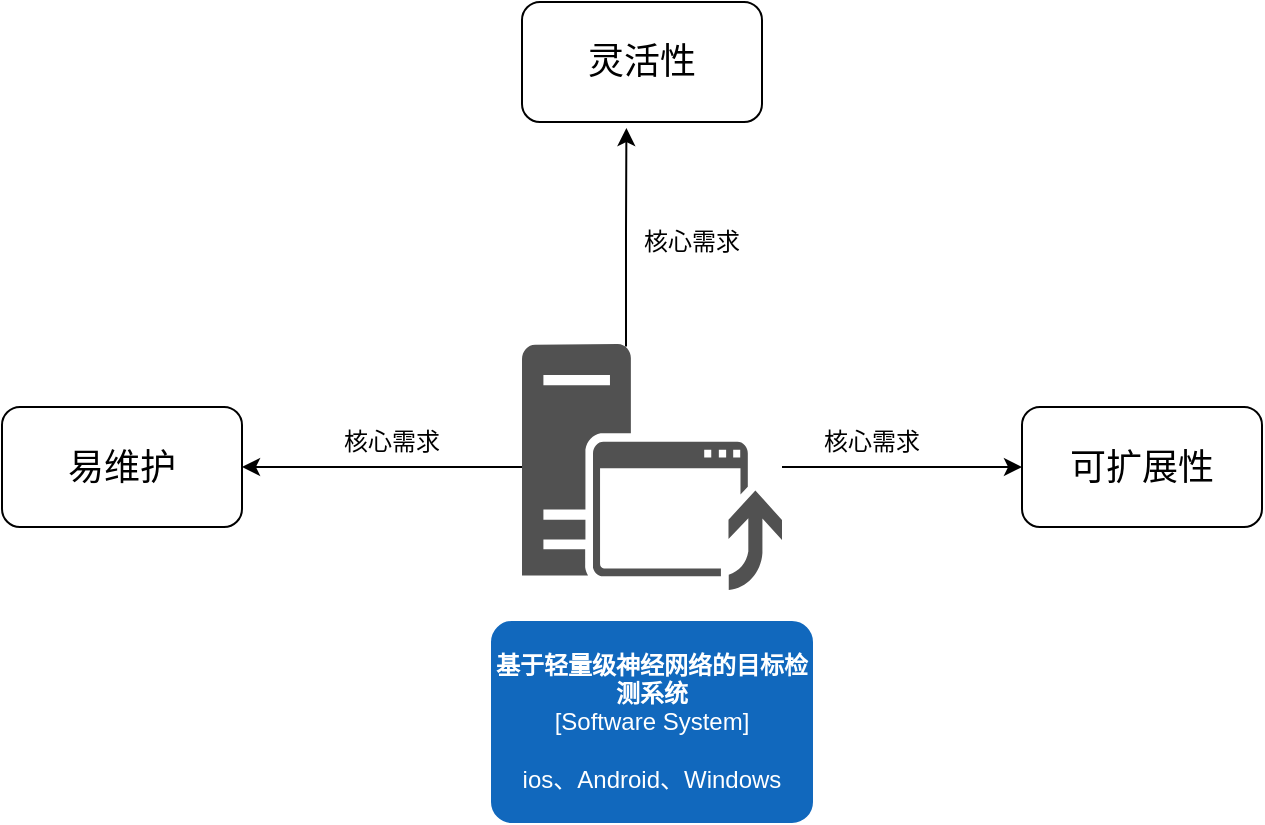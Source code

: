 <mxfile version="13.8.0" type="github">
  <diagram id="WI9T0HZ2pTsCkuznbFz-" name="Page-1">
    <mxGraphModel dx="1038" dy="508" grid="1" gridSize="10" guides="1" tooltips="1" connect="1" arrows="1" fold="1" page="1" pageScale="1" pageWidth="1169" pageHeight="827" math="0" shadow="0">
      <root>
        <mxCell id="0" />
        <mxCell id="1" parent="0" />
        <mxCell id="Sj2D-mmN9BOlEUQ74xoP-7" style="edgeStyle=orthogonalEdgeStyle;rounded=0;orthogonalLoop=1;jettySize=auto;html=1;exitX=0.4;exitY=0.01;exitDx=0;exitDy=0;exitPerimeter=0;entryX=0.435;entryY=1.05;entryDx=0;entryDy=0;entryPerimeter=0;" edge="1" parent="1" source="Sj2D-mmN9BOlEUQ74xoP-1" target="Sj2D-mmN9BOlEUQ74xoP-3">
          <mxGeometry relative="1" as="geometry" />
        </mxCell>
        <mxCell id="Sj2D-mmN9BOlEUQ74xoP-9" style="edgeStyle=orthogonalEdgeStyle;rounded=0;orthogonalLoop=1;jettySize=auto;html=1;exitX=0;exitY=0.5;exitDx=0;exitDy=0;exitPerimeter=0;entryX=1;entryY=0.5;entryDx=0;entryDy=0;" edge="1" parent="1" source="Sj2D-mmN9BOlEUQ74xoP-1" target="Sj2D-mmN9BOlEUQ74xoP-5">
          <mxGeometry relative="1" as="geometry" />
        </mxCell>
        <mxCell id="Sj2D-mmN9BOlEUQ74xoP-12" style="edgeStyle=orthogonalEdgeStyle;rounded=0;orthogonalLoop=1;jettySize=auto;html=1;entryX=0;entryY=0.5;entryDx=0;entryDy=0;" edge="1" parent="1" source="Sj2D-mmN9BOlEUQ74xoP-1" target="Sj2D-mmN9BOlEUQ74xoP-4">
          <mxGeometry relative="1" as="geometry" />
        </mxCell>
        <mxCell id="Sj2D-mmN9BOlEUQ74xoP-1" value="" style="pointerEvents=1;shadow=0;dashed=0;html=1;strokeColor=none;labelPosition=center;verticalLabelPosition=bottom;verticalAlign=top;align=center;fillColor=#515151;shape=mxgraph.mscae.system_center.software_update_point" vertex="1" parent="1">
          <mxGeometry x="440" y="291" width="130" height="123" as="geometry" />
        </mxCell>
        <object placeholders="1" c4Name="基于轻量级神经网络的目标检测系统" c4Type="Software System" c4Description="ios、Android、Windows" label="&lt;b&gt;%c4Name%&lt;/b&gt;&lt;div&gt;[%c4Type%]&lt;/div&gt;&lt;br&gt;&lt;div&gt;%c4Description%&lt;/div&gt;" id="Sj2D-mmN9BOlEUQ74xoP-2">
          <mxCell style="rounded=1;whiteSpace=wrap;html=1;labelBackgroundColor=none;fillColor=#1168BD;fontColor=#ffffff;align=center;arcSize=10;strokeColor=#1168BD;metaEdit=1;metaData={&quot;c4Type&quot;:{&quot;editable&quot;:false}};points=[[0.25,0,0],[0.5,0,0],[0.75,0,0],[1,0.25,0],[1,0.5,0],[1,0.75,0],[0.75,1,0],[0.5,1,0],[0.25,1,0],[0,0.75,0],[0,0.5,0],[0,0.25,0]];" vertex="1" parent="1">
            <mxGeometry x="425" y="430" width="160" height="100" as="geometry" />
          </mxCell>
        </object>
        <mxCell id="Sj2D-mmN9BOlEUQ74xoP-3" value="&lt;font style=&quot;font-size: 18px&quot;&gt;灵活性&lt;/font&gt;" style="rounded=1;whiteSpace=wrap;html=1;" vertex="1" parent="1">
          <mxGeometry x="440" y="120" width="120" height="60" as="geometry" />
        </mxCell>
        <mxCell id="Sj2D-mmN9BOlEUQ74xoP-4" value="&lt;span style=&quot;font-size: 18px&quot;&gt;可扩展性&lt;/span&gt;" style="rounded=1;whiteSpace=wrap;html=1;" vertex="1" parent="1">
          <mxGeometry x="690" y="322.5" width="120" height="60" as="geometry" />
        </mxCell>
        <mxCell id="Sj2D-mmN9BOlEUQ74xoP-5" value="&lt;span style=&quot;font-size: 18px&quot;&gt;易维护&lt;/span&gt;" style="rounded=1;whiteSpace=wrap;html=1;" vertex="1" parent="1">
          <mxGeometry x="180" y="322.5" width="120" height="60" as="geometry" />
        </mxCell>
        <mxCell id="Sj2D-mmN9BOlEUQ74xoP-14" value="核心需求" style="text;html=1;strokeColor=none;fillColor=none;align=center;verticalAlign=middle;whiteSpace=wrap;rounded=0;" vertex="1" parent="1">
          <mxGeometry x="500" y="230" width="50" height="20" as="geometry" />
        </mxCell>
        <mxCell id="Sj2D-mmN9BOlEUQ74xoP-15" value="核心需求" style="text;html=1;strokeColor=none;fillColor=none;align=center;verticalAlign=middle;whiteSpace=wrap;rounded=0;" vertex="1" parent="1">
          <mxGeometry x="590" y="330" width="50" height="20" as="geometry" />
        </mxCell>
        <mxCell id="Sj2D-mmN9BOlEUQ74xoP-16" value="核心需求" style="text;html=1;strokeColor=none;fillColor=none;align=center;verticalAlign=middle;whiteSpace=wrap;rounded=0;" vertex="1" parent="1">
          <mxGeometry x="350" y="330" width="50" height="20" as="geometry" />
        </mxCell>
      </root>
    </mxGraphModel>
  </diagram>
</mxfile>
